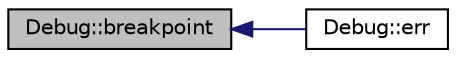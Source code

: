 digraph "Debug::breakpoint"
{
  edge [fontname="Helvetica",fontsize="10",labelfontname="Helvetica",labelfontsize="10"];
  node [fontname="Helvetica",fontsize="10",shape=record];
  rankdir="LR";
  Node7 [label="Debug::breakpoint",height=0.2,width=0.4,color="black", fillcolor="grey75", style="filled", fontcolor="black"];
  Node7 -> Node8 [dir="back",color="midnightblue",fontsize="10",style="solid",fontname="Helvetica"];
  Node8 [label="Debug::err",height=0.2,width=0.4,color="black", fillcolor="white", style="filled",URL="$class_debug.html#a8937e0f08ba09157f0d6660b2a0a02f1"];
}
